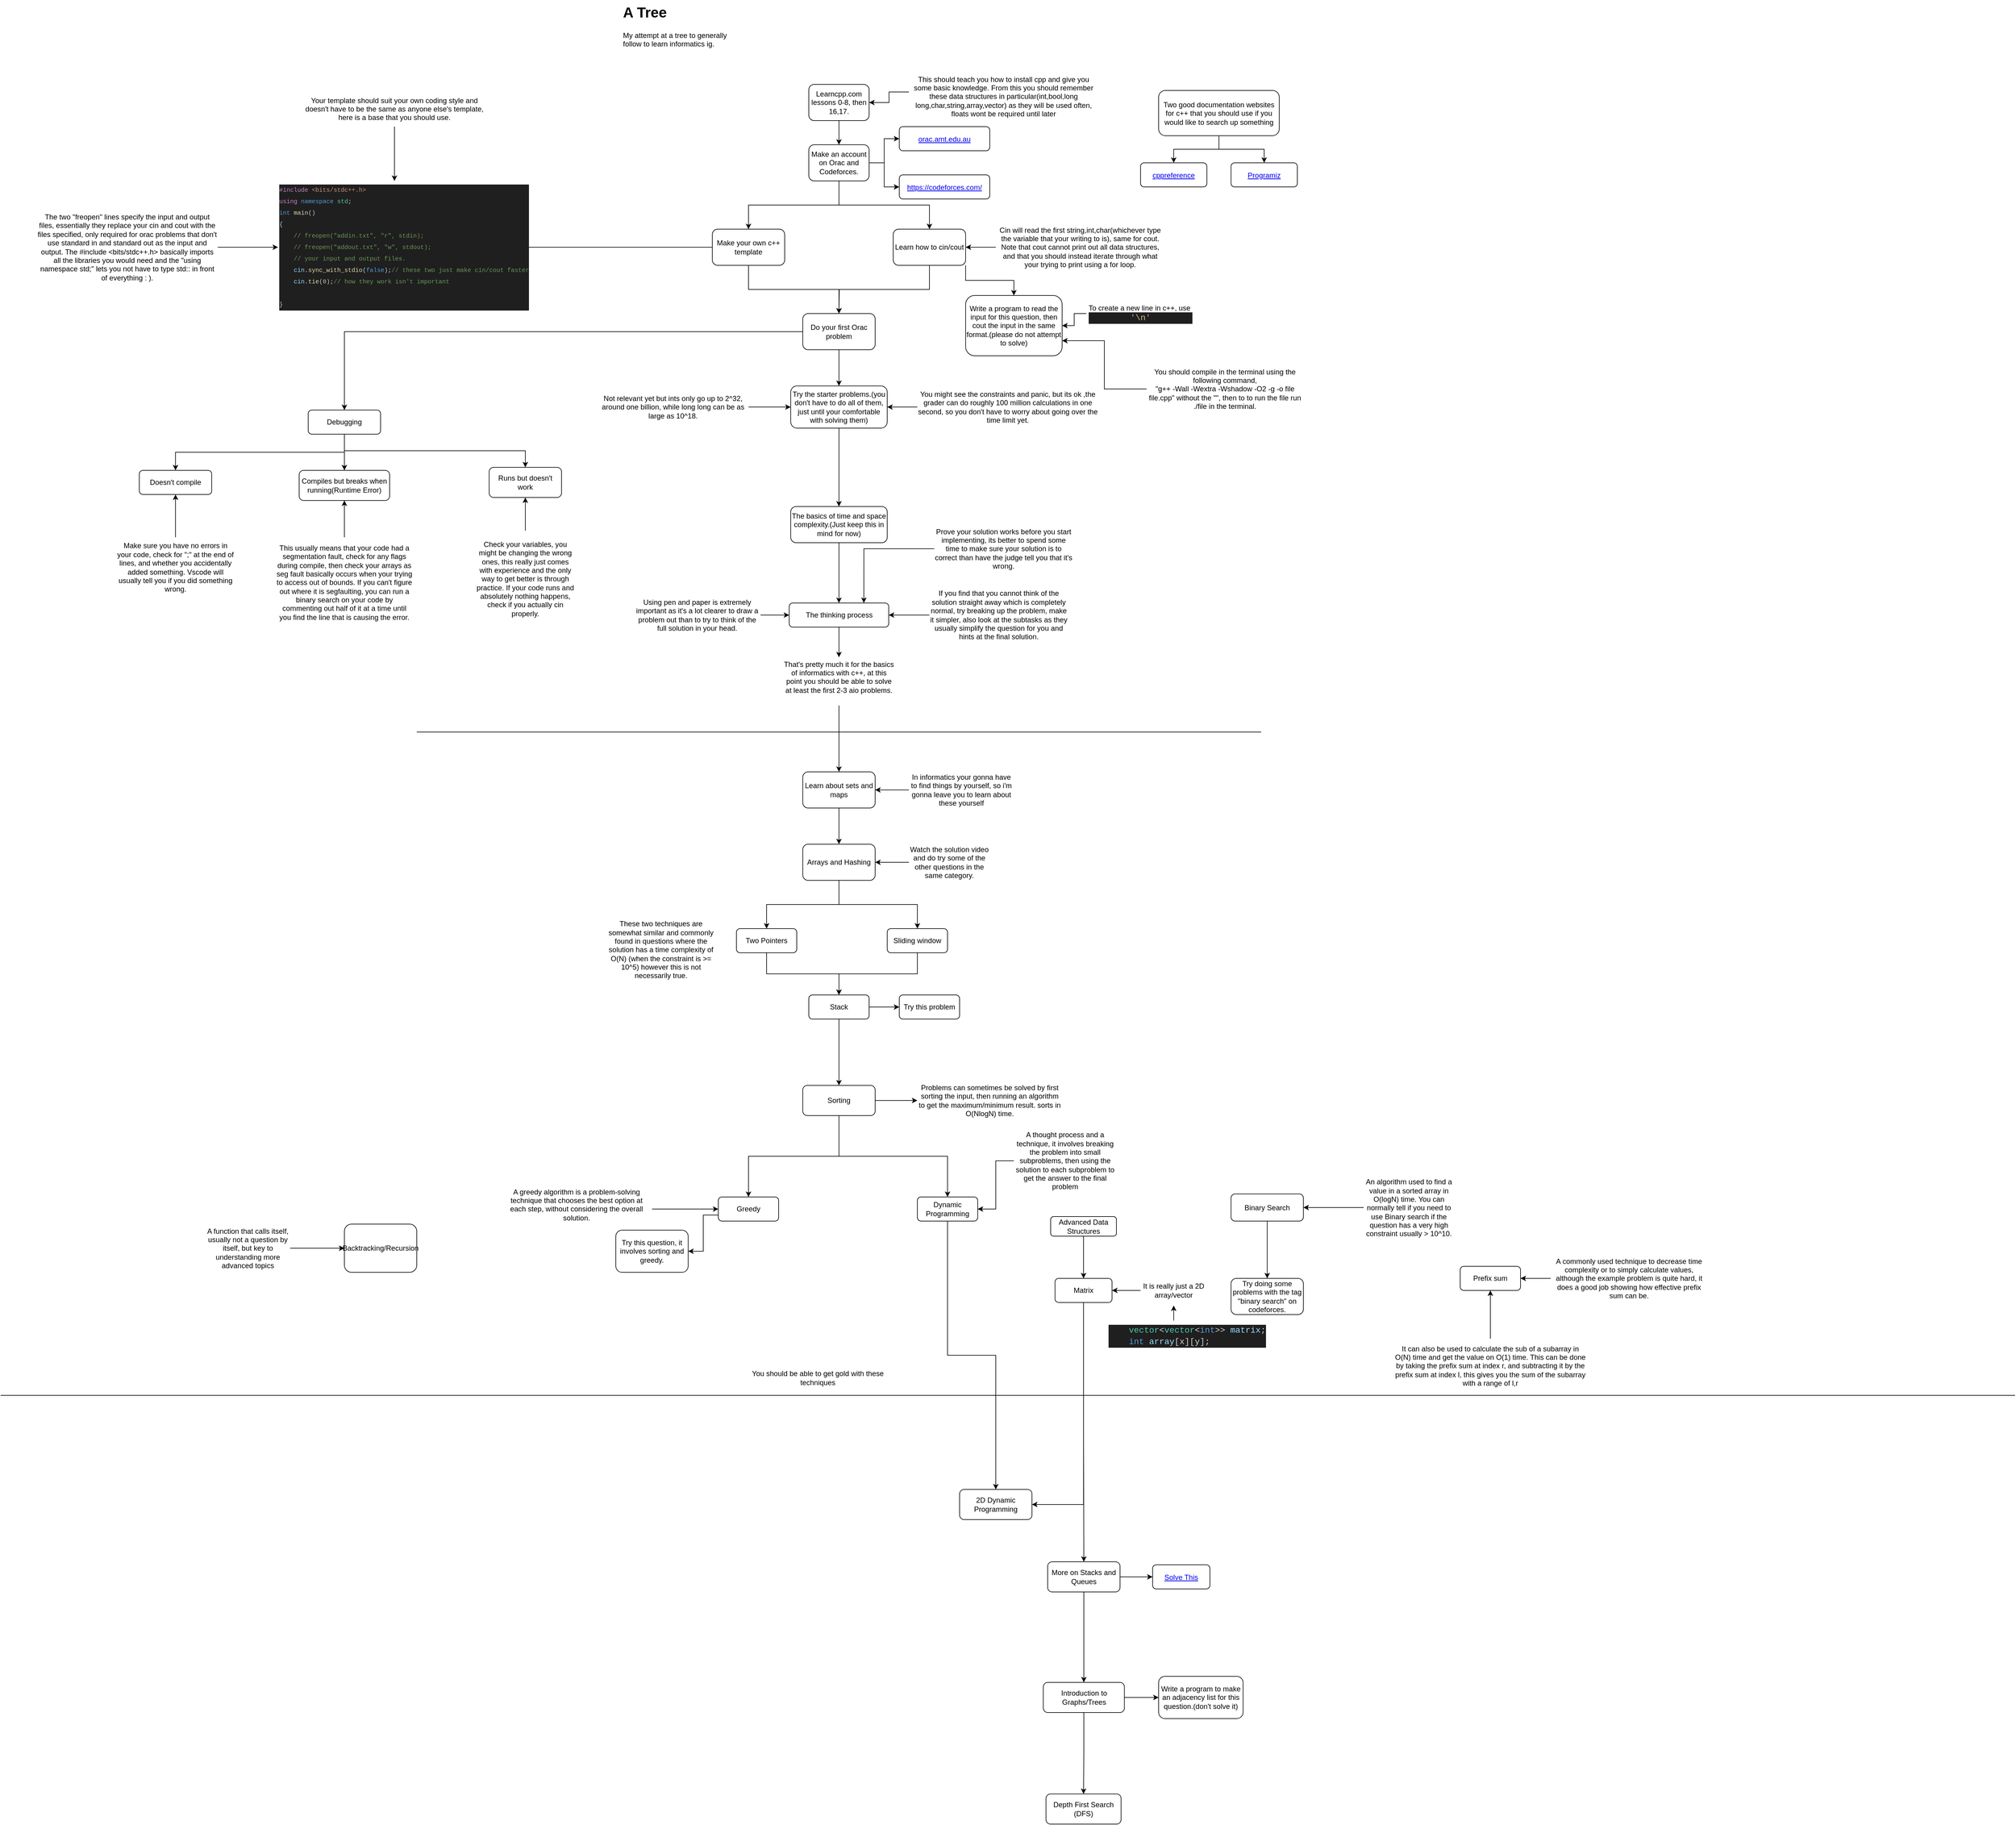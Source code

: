 <mxfile version="26.0.4">
  <diagram name="Page-1" id="RUc84Z8RD8a8QJgSkqrk">
    <mxGraphModel dx="2635" dy="331" grid="1" gridSize="10" guides="1" tooltips="1" connect="1" arrows="1" fold="1" page="1" pageScale="1" pageWidth="2000" pageHeight="2000" math="0" shadow="0">
      <root>
        <mxCell id="0" />
        <mxCell id="1" parent="0" />
        <mxCell id="pqviuhFqOC5agZO4Umv--1" value="&lt;h1 style=&quot;margin-top: 0px;&quot;&gt;A Tree&lt;br&gt;&lt;/h1&gt;&lt;p&gt;My attempt at a tree to generally follow to learn informatics ig.&lt;br&gt;&lt;/p&gt;" style="text;html=1;whiteSpace=wrap;overflow=hidden;rounded=0;" parent="1" vertex="1">
          <mxGeometry x="620" width="180" height="140" as="geometry" />
        </mxCell>
        <mxCell id="pqviuhFqOC5agZO4Umv--27" style="edgeStyle=orthogonalEdgeStyle;rounded=0;orthogonalLoop=1;jettySize=auto;html=1;exitX=0.5;exitY=1;exitDx=0;exitDy=0;" parent="1" source="pqviuhFqOC5agZO4Umv--3" target="pqviuhFqOC5agZO4Umv--13" edge="1">
          <mxGeometry relative="1" as="geometry" />
        </mxCell>
        <UserObject label="Learncpp.com lessons 0-8, then 16,17." link="https://www.learncpp.com/" id="pqviuhFqOC5agZO4Umv--3">
          <mxCell style="rounded=1;whiteSpace=wrap;html=1;" parent="1" vertex="1">
            <mxGeometry x="930" y="140" width="100" height="60" as="geometry" />
          </mxCell>
        </UserObject>
        <mxCell id="pqviuhFqOC5agZO4Umv--10" style="edgeStyle=orthogonalEdgeStyle;rounded=0;orthogonalLoop=1;jettySize=auto;html=1;exitX=0;exitY=0.25;exitDx=0;exitDy=0;" parent="1" source="pqviuhFqOC5agZO4Umv--8" target="pqviuhFqOC5agZO4Umv--3" edge="1">
          <mxGeometry relative="1" as="geometry" />
        </mxCell>
        <mxCell id="pqviuhFqOC5agZO4Umv--8" value="This should teach you how to install cpp and give you some basic knowledge. From this you should remember these data structures in particular(int,bool,long long,char,string,array,vector) as they will be used often, floats wont be required until later" style="text;html=1;align=center;verticalAlign=middle;whiteSpace=wrap;rounded=0;" parent="1" vertex="1">
          <mxGeometry x="1096" y="145" width="314" height="30" as="geometry" />
        </mxCell>
        <mxCell id="pqviuhFqOC5agZO4Umv--25" style="edgeStyle=orthogonalEdgeStyle;rounded=0;orthogonalLoop=1;jettySize=auto;html=1;exitX=1;exitY=0.5;exitDx=0;exitDy=0;entryX=0;entryY=0.5;entryDx=0;entryDy=0;" parent="1" source="pqviuhFqOC5agZO4Umv--13" target="pqviuhFqOC5agZO4Umv--16" edge="1">
          <mxGeometry relative="1" as="geometry" />
        </mxCell>
        <mxCell id="pqviuhFqOC5agZO4Umv--26" style="edgeStyle=orthogonalEdgeStyle;rounded=0;orthogonalLoop=1;jettySize=auto;html=1;exitX=1;exitY=0.5;exitDx=0;exitDy=0;entryX=0;entryY=0.5;entryDx=0;entryDy=0;" parent="1" source="pqviuhFqOC5agZO4Umv--13" target="pqviuhFqOC5agZO4Umv--15" edge="1">
          <mxGeometry relative="1" as="geometry" />
        </mxCell>
        <mxCell id="pqviuhFqOC5agZO4Umv--33" style="edgeStyle=orthogonalEdgeStyle;rounded=0;orthogonalLoop=1;jettySize=auto;html=1;exitX=0.5;exitY=1;exitDx=0;exitDy=0;entryX=0.5;entryY=0;entryDx=0;entryDy=0;" parent="1" source="pqviuhFqOC5agZO4Umv--13" target="pqviuhFqOC5agZO4Umv--28" edge="1">
          <mxGeometry relative="1" as="geometry" />
        </mxCell>
        <mxCell id="pqviuhFqOC5agZO4Umv--39" style="edgeStyle=orthogonalEdgeStyle;rounded=0;orthogonalLoop=1;jettySize=auto;html=1;exitX=0.5;exitY=1;exitDx=0;exitDy=0;" parent="1" source="pqviuhFqOC5agZO4Umv--13" target="pqviuhFqOC5agZO4Umv--38" edge="1">
          <mxGeometry relative="1" as="geometry" />
        </mxCell>
        <UserObject label="Make an account on Orac and Codeforces." id="pqviuhFqOC5agZO4Umv--13">
          <mxCell style="rounded=1;whiteSpace=wrap;html=1;" parent="1" vertex="1">
            <mxGeometry x="930" y="240" width="100" height="60" as="geometry" />
          </mxCell>
        </UserObject>
        <UserObject label="orac.amt.edu.au" link="https://orac.amt.edu.au" id="pqviuhFqOC5agZO4Umv--15">
          <mxCell style="fontColor=#0000EE;fontStyle=4;rounded=1;overflow=hidden;spacing=10;" parent="1" vertex="1">
            <mxGeometry x="1080" y="210" width="150" height="40" as="geometry" />
          </mxCell>
        </UserObject>
        <UserObject label="https://codeforces.com/" link="https://codeforces.com/" id="pqviuhFqOC5agZO4Umv--16">
          <mxCell style="fontColor=#0000EE;fontStyle=4;rounded=1;overflow=hidden;spacing=10;" parent="1" vertex="1">
            <mxGeometry x="1080" y="290" width="150" height="40" as="geometry" />
          </mxCell>
        </UserObject>
        <mxCell id="pqviuhFqOC5agZO4Umv--34" style="edgeStyle=orthogonalEdgeStyle;rounded=0;orthogonalLoop=1;jettySize=auto;html=1;exitX=0;exitY=0.5;exitDx=0;exitDy=0;entryX=1;entryY=0.5;entryDx=0;entryDy=0;" parent="1" source="pqviuhFqOC5agZO4Umv--28" target="pqviuhFqOC5agZO4Umv--31" edge="1">
          <mxGeometry relative="1" as="geometry" />
        </mxCell>
        <mxCell id="pqviuhFqOC5agZO4Umv--44" style="edgeStyle=orthogonalEdgeStyle;rounded=0;orthogonalLoop=1;jettySize=auto;html=1;exitX=0.5;exitY=1;exitDx=0;exitDy=0;" parent="1" source="pqviuhFqOC5agZO4Umv--28" edge="1">
          <mxGeometry relative="1" as="geometry">
            <mxPoint x="980" y="520" as="targetPoint" />
          </mxGeometry>
        </mxCell>
        <UserObject label="Make your own c++ template" id="pqviuhFqOC5agZO4Umv--28">
          <mxCell style="rounded=1;whiteSpace=wrap;html=1;" parent="1" vertex="1">
            <mxGeometry x="770" y="380" width="120" height="60" as="geometry" />
          </mxCell>
        </UserObject>
        <mxCell id="pqviuhFqOC5agZO4Umv--35" style="edgeStyle=orthogonalEdgeStyle;rounded=0;orthogonalLoop=1;jettySize=auto;html=1;exitX=0.5;exitY=1;exitDx=0;exitDy=0;entryX=0.5;entryY=0;entryDx=0;entryDy=0;" parent="1" source="pqviuhFqOC5agZO4Umv--29" target="pqviuhFqOC5agZO4Umv--31" edge="1">
          <mxGeometry relative="1" as="geometry" />
        </mxCell>
        <mxCell id="pqviuhFqOC5agZO4Umv--29" value="Your template should suit your own coding style and doesn&#39;t have to be the same as anyone else&#39;s template, here is a base that you should use.&lt;br&gt;&lt;br&gt;&lt;div&gt;&lt;br/&gt;&lt;/div&gt;" style="text;html=1;align=center;verticalAlign=middle;whiteSpace=wrap;rounded=0;" parent="1" vertex="1">
          <mxGeometry x="86" y="180" width="314" height="30" as="geometry" />
        </mxCell>
        <mxCell id="pqviuhFqOC5agZO4Umv--31" value="&lt;div style=&quot;color: rgb(204, 204, 204); background-color: rgb(31, 31, 31); font-family: Consolas, &amp;quot;Courier New&amp;quot;, monospace; font-weight: normal; line-height: 19px; white-space: pre;&quot;&gt;&lt;div&gt;&lt;span style=&quot;color: #c586c0;&quot;&gt;#include&lt;/span&gt;&lt;span style=&quot;color: #569cd6;&quot;&gt; &lt;/span&gt;&lt;span style=&quot;color: #ce9178;&quot;&gt;&amp;lt;bits/stdc++.h&amp;gt;&lt;/span&gt;&lt;/div&gt;&lt;div&gt;&lt;span style=&quot;color: #c586c0;&quot;&gt;using&lt;/span&gt;&lt;span style=&quot;color: #cccccc;&quot;&gt; &lt;/span&gt;&lt;span style=&quot;color: #569cd6;&quot;&gt;namespace&lt;/span&gt;&lt;span style=&quot;color: #cccccc;&quot;&gt; &lt;/span&gt;&lt;span style=&quot;color: #4ec9b0;&quot;&gt;std&lt;/span&gt;&lt;span style=&quot;color: #cccccc;&quot;&gt;;&lt;/span&gt;&lt;/div&gt;&lt;div&gt;&lt;span style=&quot;color: #569cd6;&quot;&gt;int&lt;/span&gt;&lt;span style=&quot;color: #cccccc;&quot;&gt; &lt;/span&gt;&lt;span style=&quot;color: #dcdcaa;&quot;&gt;main&lt;/span&gt;&lt;span style=&quot;color: #cccccc;&quot;&gt;()&lt;/span&gt;&lt;/div&gt;&lt;div&gt;&lt;span style=&quot;color: #cccccc;&quot;&gt;{&lt;/span&gt;&lt;/div&gt;&lt;div&gt;&lt;span style=&quot;color: #6a9955;&quot;&gt;&amp;nbsp; &amp;nbsp; // freopen(&quot;addin.txt&quot;, &quot;r&quot;, stdin);&lt;/span&gt;&lt;/div&gt;&lt;div&gt;&lt;span style=&quot;color: #6a9955;&quot;&gt;&amp;nbsp; &amp;nbsp; // freopen(&quot;addout.txt&quot;, &quot;w&quot;, stdout); &amp;nbsp;&lt;/span&gt;&lt;/div&gt;&lt;div&gt;&lt;span style=&quot;color: #6a9955;&quot;&gt;&amp;nbsp; &amp;nbsp; // your input and output files.&lt;/span&gt;&lt;/div&gt;&lt;div&gt;&lt;span style=&quot;color: #cccccc;&quot;&gt;&amp;nbsp; &amp;nbsp; &lt;/span&gt;&lt;span style=&quot;color: #9cdcfe;&quot;&gt;cin&lt;/span&gt;&lt;span style=&quot;color: #cccccc;&quot;&gt;.&lt;/span&gt;&lt;span style=&quot;color: #dcdcaa;&quot;&gt;sync_with_stdio&lt;/span&gt;&lt;span style=&quot;color: #cccccc;&quot;&gt;(&lt;/span&gt;&lt;span style=&quot;color: #569cd6;&quot;&gt;false&lt;/span&gt;&lt;span style=&quot;color: #cccccc;&quot;&gt;);&lt;/span&gt;&lt;span style=&quot;color: #6a9955;&quot;&gt;// these two just make cin/cout faster&lt;/span&gt;&lt;/div&gt;&lt;div&gt;&lt;span style=&quot;color: #cccccc;&quot;&gt;&amp;nbsp; &amp;nbsp; &lt;/span&gt;&lt;span style=&quot;color: #9cdcfe;&quot;&gt;cin&lt;/span&gt;&lt;span style=&quot;color: #cccccc;&quot;&gt;.&lt;/span&gt;&lt;span style=&quot;color: #dcdcaa;&quot;&gt;tie&lt;/span&gt;&lt;span style=&quot;color: #cccccc;&quot;&gt;(&lt;/span&gt;&lt;span style=&quot;color: #b5cea8;&quot;&gt;0&lt;/span&gt;&lt;span style=&quot;color: #cccccc;&quot;&gt;);&lt;/span&gt;&lt;span style=&quot;color: #6a9955;&quot;&gt;// how they work isn&#39;t important&lt;/span&gt;&lt;/div&gt;&lt;br&gt;&lt;div&gt;&lt;span style=&quot;color: #cccccc;&quot;&gt;}&lt;/span&gt;&lt;/div&gt;&lt;/div&gt;" style="text;html=1;align=left;verticalAlign=middle;whiteSpace=wrap;rounded=0;glass=0;fontSize=10;" parent="1" vertex="1">
          <mxGeometry x="50" y="300" width="386" height="220" as="geometry" />
        </mxCell>
        <mxCell id="pqviuhFqOC5agZO4Umv--37" style="edgeStyle=orthogonalEdgeStyle;rounded=0;orthogonalLoop=1;jettySize=auto;html=1;exitX=1;exitY=0.5;exitDx=0;exitDy=0;entryX=0;entryY=0.5;entryDx=0;entryDy=0;" parent="1" source="pqviuhFqOC5agZO4Umv--32" target="pqviuhFqOC5agZO4Umv--31" edge="1">
          <mxGeometry relative="1" as="geometry" />
        </mxCell>
        <mxCell id="pqviuhFqOC5agZO4Umv--32" value="The two &quot;freopen&quot; lines specify the input and output files, essentially they replace your cin and cout with the files specified, only required for orac problems that don&#39;t use standard in and standard out as the input and output. The #include &amp;lt;bits/stdc++.h&amp;gt; basically imports all the libraries you would need and the &quot;using namespace std;&quot; lets you not have to type std:: in front of everything : )." style="text;html=1;align=center;verticalAlign=middle;whiteSpace=wrap;rounded=0;" parent="1" vertex="1">
          <mxGeometry x="-350" y="350" width="300" height="120" as="geometry" />
        </mxCell>
        <mxCell id="pqviuhFqOC5agZO4Umv--43" style="edgeStyle=orthogonalEdgeStyle;rounded=0;orthogonalLoop=1;jettySize=auto;html=1;exitX=0.5;exitY=1;exitDx=0;exitDy=0;entryX=0.5;entryY=0;entryDx=0;entryDy=0;" parent="1" source="pqviuhFqOC5agZO4Umv--38" target="pqviuhFqOC5agZO4Umv--42" edge="1">
          <mxGeometry relative="1" as="geometry" />
        </mxCell>
        <mxCell id="pqviuhFqOC5agZO4Umv--47" style="edgeStyle=orthogonalEdgeStyle;rounded=0;orthogonalLoop=1;jettySize=auto;html=1;exitX=1;exitY=1;exitDx=0;exitDy=0;entryX=0.5;entryY=0;entryDx=0;entryDy=0;" parent="1" source="pqviuhFqOC5agZO4Umv--38" target="pqviuhFqOC5agZO4Umv--46" edge="1">
          <mxGeometry relative="1" as="geometry" />
        </mxCell>
        <UserObject label="Learn how to cin/cout" id="pqviuhFqOC5agZO4Umv--38">
          <mxCell style="rounded=1;whiteSpace=wrap;html=1;" parent="1" vertex="1">
            <mxGeometry x="1070" y="380" width="120" height="60" as="geometry" />
          </mxCell>
        </UserObject>
        <mxCell id="pqviuhFqOC5agZO4Umv--41" style="edgeStyle=orthogonalEdgeStyle;rounded=0;orthogonalLoop=1;jettySize=auto;html=1;exitX=0;exitY=0.5;exitDx=0;exitDy=0;entryX=1;entryY=0.5;entryDx=0;entryDy=0;" parent="1" source="pqviuhFqOC5agZO4Umv--40" target="pqviuhFqOC5agZO4Umv--38" edge="1">
          <mxGeometry relative="1" as="geometry" />
        </mxCell>
        <mxCell id="pqviuhFqOC5agZO4Umv--40" value="Cin will read the first string,int,char(whichever type the variable that your writing to is), same for cout. Note that cout cannot print out all data structures, and that you should instead iterate through what your trying to print using a for loop." style="text;html=1;align=center;verticalAlign=middle;whiteSpace=wrap;rounded=0;" parent="1" vertex="1">
          <mxGeometry x="1240" y="377.5" width="280" height="65" as="geometry" />
        </mxCell>
        <mxCell id="pqviuhFqOC5agZO4Umv--52" style="edgeStyle=orthogonalEdgeStyle;rounded=0;orthogonalLoop=1;jettySize=auto;html=1;exitX=0.5;exitY=1;exitDx=0;exitDy=0;entryX=0.5;entryY=0;entryDx=0;entryDy=0;" parent="1" source="pqviuhFqOC5agZO4Umv--42" target="pqviuhFqOC5agZO4Umv--51" edge="1">
          <mxGeometry relative="1" as="geometry" />
        </mxCell>
        <mxCell id="kBhUcV-QLuzDnmDBkeBW-6" style="edgeStyle=orthogonalEdgeStyle;rounded=0;orthogonalLoop=1;jettySize=auto;html=1;exitX=0;exitY=0.5;exitDx=0;exitDy=0;entryX=0.5;entryY=0;entryDx=0;entryDy=0;" edge="1" parent="1" source="pqviuhFqOC5agZO4Umv--42" target="kBhUcV-QLuzDnmDBkeBW-5">
          <mxGeometry relative="1" as="geometry" />
        </mxCell>
        <UserObject label="Do your first Orac problem" link="https://orac.amt.edu.au/problem/332/" id="pqviuhFqOC5agZO4Umv--42">
          <mxCell style="rounded=1;whiteSpace=wrap;html=1;" parent="1" vertex="1">
            <mxGeometry x="920" y="520" width="120" height="60" as="geometry" />
          </mxCell>
        </UserObject>
        <UserObject label="&lt;div&gt;Write a program to read the input for this question, then cout the input in the same format.(please do not attempt to solve)&lt;/div&gt;" link="https://orac.amt.edu.au/problem/1101/" id="pqviuhFqOC5agZO4Umv--46">
          <mxCell style="rounded=1;whiteSpace=wrap;html=1;" parent="1" vertex="1">
            <mxGeometry x="1190" y="490" width="160" height="100" as="geometry" />
          </mxCell>
        </UserObject>
        <mxCell id="pqviuhFqOC5agZO4Umv--50" style="edgeStyle=orthogonalEdgeStyle;rounded=0;orthogonalLoop=1;jettySize=auto;html=1;exitX=0;exitY=0.5;exitDx=0;exitDy=0;entryX=1;entryY=0.5;entryDx=0;entryDy=0;" parent="1" source="pqviuhFqOC5agZO4Umv--48" target="pqviuhFqOC5agZO4Umv--46" edge="1">
          <mxGeometry relative="1" as="geometry" />
        </mxCell>
        <mxCell id="pqviuhFqOC5agZO4Umv--48" value="To create a new line in c++, use&amp;nbsp;&lt;div style=&quot;color: #cccccc;background-color: #1f1f1f;font-family: Consolas, &#39;Courier New&#39;, monospace;font-weight: normal;font-size: 14px;line-height: 19px;white-space: pre;&quot;&gt;&lt;div&gt;&lt;span style=&quot;color: #ce9178;&quot;&gt;&#39;&lt;/span&gt;&lt;span style=&quot;color: #d7ba7d;&quot;&gt;\n&lt;/span&gt;&lt;span style=&quot;color: #ce9178;&quot;&gt;&#39;&lt;/span&gt;&lt;/div&gt;&lt;/div&gt; " style="text;html=1;align=center;verticalAlign=middle;whiteSpace=wrap;rounded=0;" parent="1" vertex="1">
          <mxGeometry x="1390" y="500" width="180" height="40" as="geometry" />
        </mxCell>
        <mxCell id="pqviuhFqOC5agZO4Umv--58" style="edgeStyle=orthogonalEdgeStyle;rounded=0;orthogonalLoop=1;jettySize=auto;html=1;exitX=0.5;exitY=1;exitDx=0;exitDy=0;entryX=0.5;entryY=0;entryDx=0;entryDy=0;" parent="1" source="pqviuhFqOC5agZO4Umv--51" target="pqviuhFqOC5agZO4Umv--55" edge="1">
          <mxGeometry relative="1" as="geometry" />
        </mxCell>
        <UserObject label="Try the starter problems.(you don&#39;t have to do all of them, just until your comfortable with solving them)" link="https://orac.amt.edu.au/hub/personal/" id="pqviuhFqOC5agZO4Umv--51">
          <mxCell style="rounded=1;whiteSpace=wrap;html=1;" parent="1" vertex="1">
            <mxGeometry x="900" y="640" width="160" height="70" as="geometry" />
          </mxCell>
        </UserObject>
        <mxCell id="pqviuhFqOC5agZO4Umv--54" style="edgeStyle=orthogonalEdgeStyle;rounded=0;orthogonalLoop=1;jettySize=auto;html=1;exitX=0;exitY=0.5;exitDx=0;exitDy=0;entryX=1;entryY=0.5;entryDx=0;entryDy=0;" parent="1" source="pqviuhFqOC5agZO4Umv--53" target="pqviuhFqOC5agZO4Umv--51" edge="1">
          <mxGeometry relative="1" as="geometry" />
        </mxCell>
        <mxCell id="pqviuhFqOC5agZO4Umv--53" value="You might see the constraints and panic, but its ok ,the grader can do roughly 100 million calculations in one second, so you don&#39;t have to worry about going over the time limit yet." style="text;html=1;align=center;verticalAlign=middle;whiteSpace=wrap;rounded=0;" parent="1" vertex="1">
          <mxGeometry x="1110" y="630" width="300" height="90" as="geometry" />
        </mxCell>
        <mxCell id="pqviuhFqOC5agZO4Umv--66" style="edgeStyle=orthogonalEdgeStyle;rounded=0;orthogonalLoop=1;jettySize=auto;html=1;exitX=0.5;exitY=1;exitDx=0;exitDy=0;entryX=0.5;entryY=0;entryDx=0;entryDy=0;" parent="1" source="pqviuhFqOC5agZO4Umv--55" target="pqviuhFqOC5agZO4Umv--59" edge="1">
          <mxGeometry relative="1" as="geometry" />
        </mxCell>
        <UserObject label="The basics of time and space complexity.(Just keep this in mind for now)" link="https://en.wikipedia.org/wiki/Time_complexity" id="pqviuhFqOC5agZO4Umv--55">
          <mxCell style="rounded=1;whiteSpace=wrap;html=1;" parent="1" vertex="1">
            <mxGeometry x="900" y="840" width="160" height="60" as="geometry" />
          </mxCell>
        </UserObject>
        <mxCell id="pqviuhFqOC5agZO4Umv--57" style="edgeStyle=orthogonalEdgeStyle;rounded=0;orthogonalLoop=1;jettySize=auto;html=1;exitX=1;exitY=0.5;exitDx=0;exitDy=0;entryX=0;entryY=0.5;entryDx=0;entryDy=0;" parent="1" source="pqviuhFqOC5agZO4Umv--56" target="pqviuhFqOC5agZO4Umv--51" edge="1">
          <mxGeometry relative="1" as="geometry" />
        </mxCell>
        <mxCell id="pqviuhFqOC5agZO4Umv--56" value="Not relevant yet but ints only go up to 2^32, around one billion, while long long can be as large as 10^18." style="text;html=1;align=center;verticalAlign=middle;whiteSpace=wrap;rounded=0;" parent="1" vertex="1">
          <mxGeometry x="580" y="645" width="250" height="60" as="geometry" />
        </mxCell>
        <mxCell id="pqviuhFqOC5agZO4Umv--79" style="edgeStyle=orthogonalEdgeStyle;rounded=0;orthogonalLoop=1;jettySize=auto;html=1;exitX=0.5;exitY=1;exitDx=0;exitDy=0;" parent="1" source="pqviuhFqOC5agZO4Umv--59" target="pqviuhFqOC5agZO4Umv--78" edge="1">
          <mxGeometry relative="1" as="geometry" />
        </mxCell>
        <mxCell id="pqviuhFqOC5agZO4Umv--59" value="The thinking process" style="rounded=1;whiteSpace=wrap;html=1;" parent="1" vertex="1">
          <mxGeometry x="897.5" y="1000" width="165" height="40" as="geometry" />
        </mxCell>
        <mxCell id="pqviuhFqOC5agZO4Umv--64" style="edgeStyle=orthogonalEdgeStyle;rounded=0;orthogonalLoop=1;jettySize=auto;html=1;exitX=0.5;exitY=1;exitDx=0;exitDy=0;entryX=0.5;entryY=0;entryDx=0;entryDy=0;" parent="1" source="pqviuhFqOC5agZO4Umv--60" target="pqviuhFqOC5agZO4Umv--62" edge="1">
          <mxGeometry relative="1" as="geometry" />
        </mxCell>
        <mxCell id="pqviuhFqOC5agZO4Umv--65" style="edgeStyle=orthogonalEdgeStyle;rounded=0;orthogonalLoop=1;jettySize=auto;html=1;exitX=0.5;exitY=1;exitDx=0;exitDy=0;entryX=0.5;entryY=0;entryDx=0;entryDy=0;" parent="1" source="pqviuhFqOC5agZO4Umv--60" target="pqviuhFqOC5agZO4Umv--63" edge="1">
          <mxGeometry relative="1" as="geometry" />
        </mxCell>
        <mxCell id="pqviuhFqOC5agZO4Umv--60" value="Two good documentation websites for c++ that you should use if you would like to search up something" style="rounded=1;whiteSpace=wrap;html=1;" parent="1" vertex="1">
          <mxGeometry x="1510" y="150" width="200" height="75" as="geometry" />
        </mxCell>
        <UserObject label="cppreference" link="https://en.cppreference.com/w/" id="pqviuhFqOC5agZO4Umv--62">
          <mxCell style="fontColor=#0000EE;fontStyle=4;rounded=1;overflow=hidden;spacing=10;" parent="1" vertex="1">
            <mxGeometry x="1480" y="270" width="110" height="40" as="geometry" />
          </mxCell>
        </UserObject>
        <UserObject label="Programiz" link="https://www.programiz.com/" id="pqviuhFqOC5agZO4Umv--63">
          <mxCell style="fontColor=#0000EE;fontStyle=4;rounded=1;overflow=hidden;spacing=10;" parent="1" vertex="1">
            <mxGeometry x="1630" y="270" width="110" height="40" as="geometry" />
          </mxCell>
        </UserObject>
        <mxCell id="pqviuhFqOC5agZO4Umv--70" style="edgeStyle=orthogonalEdgeStyle;rounded=0;orthogonalLoop=1;jettySize=auto;html=1;exitX=0;exitY=0.5;exitDx=0;exitDy=0;entryX=1;entryY=0.5;entryDx=0;entryDy=0;" parent="1" source="pqviuhFqOC5agZO4Umv--67" target="pqviuhFqOC5agZO4Umv--59" edge="1">
          <mxGeometry relative="1" as="geometry" />
        </mxCell>
        <mxCell id="pqviuhFqOC5agZO4Umv--67" value="If you find that you cannot think of the solution straight away which is completely normal, try breaking up the problem, make it simpler, also look at the subtasks as they usually simplify the question for you and hints at the final solution. " style="text;html=1;align=center;verticalAlign=middle;whiteSpace=wrap;rounded=0;" parent="1" vertex="1">
          <mxGeometry x="1130" y="975" width="230" height="90" as="geometry" />
        </mxCell>
        <mxCell id="pqviuhFqOC5agZO4Umv--71" style="edgeStyle=orthogonalEdgeStyle;rounded=0;orthogonalLoop=1;jettySize=auto;html=1;exitX=1;exitY=0.5;exitDx=0;exitDy=0;entryX=0;entryY=0.5;entryDx=0;entryDy=0;" parent="1" source="pqviuhFqOC5agZO4Umv--69" target="pqviuhFqOC5agZO4Umv--59" edge="1">
          <mxGeometry relative="1" as="geometry" />
        </mxCell>
        <mxCell id="pqviuhFqOC5agZO4Umv--69" value="Using pen and paper is extremely important as it&#39;s a lot clearer to draw a &lt;br&gt;problem out than to try to think of the full solution in your head. " style="text;html=1;align=center;verticalAlign=middle;whiteSpace=wrap;rounded=0;" parent="1" vertex="1">
          <mxGeometry x="640" y="980" width="210" height="80" as="geometry" />
        </mxCell>
        <mxCell id="pqviuhFqOC5agZO4Umv--74" style="edgeStyle=orthogonalEdgeStyle;rounded=0;orthogonalLoop=1;jettySize=auto;html=1;exitX=0;exitY=0.5;exitDx=0;exitDy=0;entryX=0.75;entryY=0;entryDx=0;entryDy=0;" parent="1" source="pqviuhFqOC5agZO4Umv--72" target="pqviuhFqOC5agZO4Umv--59" edge="1">
          <mxGeometry relative="1" as="geometry" />
        </mxCell>
        <mxCell id="pqviuhFqOC5agZO4Umv--72" value="Prove your solution works before you start implementing, its better to spend some time to make sure your solution is to correct than have the judge tell you that it&#39;s wrong. " style="text;html=1;align=center;verticalAlign=middle;whiteSpace=wrap;rounded=0;" parent="1" vertex="1">
          <mxGeometry x="1138" y="870" width="230" height="80" as="geometry" />
        </mxCell>
        <mxCell id="pqviuhFqOC5agZO4Umv--75" value="" style="line;strokeWidth=1;fillColor=none;align=left;verticalAlign=middle;spacingTop=-1;spacingLeft=3;spacingRight=3;rotatable=0;labelPosition=right;points=[];portConstraint=eastwest;strokeColor=inherit;" parent="1" vertex="1">
          <mxGeometry x="280" y="1210" width="1400" height="8" as="geometry" />
        </mxCell>
        <mxCell id="pqviuhFqOC5agZO4Umv--82" style="edgeStyle=orthogonalEdgeStyle;rounded=0;orthogonalLoop=1;jettySize=auto;html=1;exitX=0.5;exitY=1;exitDx=0;exitDy=0;entryX=0.5;entryY=0;entryDx=0;entryDy=0;" parent="1" source="pqviuhFqOC5agZO4Umv--78" target="pqviuhFqOC5agZO4Umv--81" edge="1">
          <mxGeometry relative="1" as="geometry" />
        </mxCell>
        <mxCell id="pqviuhFqOC5agZO4Umv--78" value="&#xa;That&#39;s pretty much it for the basics of informatics with c++, at this &#xa;point you should be able to solve at least the first 2-3 aio problems. &#xa;&#xa;" style="text;html=1;align=center;verticalAlign=middle;whiteSpace=wrap;rounded=0;" parent="1" vertex="1">
          <mxGeometry x="885" y="1090" width="190" height="80" as="geometry" />
        </mxCell>
        <mxCell id="pqviuhFqOC5agZO4Umv--91" style="edgeStyle=orthogonalEdgeStyle;rounded=0;orthogonalLoop=1;jettySize=auto;html=1;exitX=0.5;exitY=1;exitDx=0;exitDy=0;entryX=0.5;entryY=0;entryDx=0;entryDy=0;" parent="1" source="pqviuhFqOC5agZO4Umv--80" target="pqviuhFqOC5agZO4Umv--89" edge="1">
          <mxGeometry relative="1" as="geometry" />
        </mxCell>
        <mxCell id="pqviuhFqOC5agZO4Umv--92" style="edgeStyle=orthogonalEdgeStyle;rounded=0;orthogonalLoop=1;jettySize=auto;html=1;exitX=0.5;exitY=1;exitDx=0;exitDy=0;entryX=0.5;entryY=0;entryDx=0;entryDy=0;" parent="1" source="pqviuhFqOC5agZO4Umv--80" target="pqviuhFqOC5agZO4Umv--88" edge="1">
          <mxGeometry relative="1" as="geometry" />
        </mxCell>
        <UserObject label="Arrays and Hashing" link="https://neetcode.io/problems/duplicate-integer" id="pqviuhFqOC5agZO4Umv--80">
          <mxCell style="rounded=1;whiteSpace=wrap;html=1;" parent="1" vertex="1">
            <mxGeometry x="920" y="1400" width="120" height="60" as="geometry" />
          </mxCell>
        </UserObject>
        <mxCell id="pqviuhFqOC5agZO4Umv--85" style="edgeStyle=orthogonalEdgeStyle;rounded=0;orthogonalLoop=1;jettySize=auto;html=1;exitX=0.5;exitY=1;exitDx=0;exitDy=0;entryX=0.5;entryY=0;entryDx=0;entryDy=0;" parent="1" source="pqviuhFqOC5agZO4Umv--81" target="pqviuhFqOC5agZO4Umv--80" edge="1">
          <mxGeometry relative="1" as="geometry" />
        </mxCell>
        <mxCell id="pqviuhFqOC5agZO4Umv--81" value="Learn about sets and maps" style="rounded=1;whiteSpace=wrap;html=1;" parent="1" vertex="1">
          <mxGeometry x="920" y="1280" width="120" height="60" as="geometry" />
        </mxCell>
        <mxCell id="pqviuhFqOC5agZO4Umv--84" style="edgeStyle=orthogonalEdgeStyle;rounded=0;orthogonalLoop=1;jettySize=auto;html=1;exitX=0;exitY=0.5;exitDx=0;exitDy=0;entryX=1;entryY=0.5;entryDx=0;entryDy=0;" parent="1" source="pqviuhFqOC5agZO4Umv--83" target="pqviuhFqOC5agZO4Umv--81" edge="1">
          <mxGeometry relative="1" as="geometry" />
        </mxCell>
        <mxCell id="pqviuhFqOC5agZO4Umv--83" value="In informatics your gonna have to find things by yourself, so i&#39;m gonna leave you to learn about these yourself" style="text;html=1;align=center;verticalAlign=middle;whiteSpace=wrap;rounded=0;" parent="1" vertex="1">
          <mxGeometry x="1096" y="1275" width="174" height="70" as="geometry" />
        </mxCell>
        <mxCell id="pqviuhFqOC5agZO4Umv--87" style="edgeStyle=orthogonalEdgeStyle;rounded=0;orthogonalLoop=1;jettySize=auto;html=1;exitX=0;exitY=0.5;exitDx=0;exitDy=0;entryX=1;entryY=0.5;entryDx=0;entryDy=0;" parent="1" source="pqviuhFqOC5agZO4Umv--86" target="pqviuhFqOC5agZO4Umv--80" edge="1">
          <mxGeometry relative="1" as="geometry" />
        </mxCell>
        <mxCell id="pqviuhFqOC5agZO4Umv--86" value="Watch the solution video and do try some of the other questions in the same category." style="text;html=1;align=center;verticalAlign=middle;whiteSpace=wrap;rounded=0;" parent="1" vertex="1">
          <mxGeometry x="1096" y="1392.5" width="134" height="75" as="geometry" />
        </mxCell>
        <mxCell id="pqviuhFqOC5agZO4Umv--95" style="edgeStyle=orthogonalEdgeStyle;rounded=0;orthogonalLoop=1;jettySize=auto;html=1;exitX=0.5;exitY=1;exitDx=0;exitDy=0;entryX=0.5;entryY=0;entryDx=0;entryDy=0;" parent="1" source="pqviuhFqOC5agZO4Umv--88" target="pqviuhFqOC5agZO4Umv--93" edge="1">
          <mxGeometry relative="1" as="geometry" />
        </mxCell>
        <UserObject label="Sliding window" link="https://neetcode.io/problems/buy-and-sell-crypto" id="pqviuhFqOC5agZO4Umv--88">
          <mxCell style="rounded=1;whiteSpace=wrap;html=1;" parent="1" vertex="1">
            <mxGeometry x="1060" y="1540" width="100" height="40" as="geometry" />
          </mxCell>
        </UserObject>
        <mxCell id="pqviuhFqOC5agZO4Umv--94" style="edgeStyle=orthogonalEdgeStyle;rounded=0;orthogonalLoop=1;jettySize=auto;html=1;exitX=0.5;exitY=1;exitDx=0;exitDy=0;entryX=0.5;entryY=0;entryDx=0;entryDy=0;" parent="1" source="pqviuhFqOC5agZO4Umv--89" target="pqviuhFqOC5agZO4Umv--93" edge="1">
          <mxGeometry relative="1" as="geometry" />
        </mxCell>
        <UserObject label="Two Pointers" link="https://neetcode.io/problems/is-palindrome" id="pqviuhFqOC5agZO4Umv--89">
          <mxCell style="rounded=1;whiteSpace=wrap;html=1;" parent="1" vertex="1">
            <mxGeometry x="810" y="1540" width="100" height="40" as="geometry" />
          </mxCell>
        </UserObject>
        <mxCell id="pqviuhFqOC5agZO4Umv--90" value="These two techniques are somewhat similar and commonly found in questions where the solution has a time complexity of O(N) (when the constraint is &amp;gt;= 10^5) however this is not necessarily true." style="text;html=1;align=center;verticalAlign=middle;whiteSpace=wrap;rounded=0;" parent="1" vertex="1">
          <mxGeometry x="590" y="1520" width="190" height="110" as="geometry" />
        </mxCell>
        <mxCell id="pqviuhFqOC5agZO4Umv--108" style="edgeStyle=orthogonalEdgeStyle;rounded=0;orthogonalLoop=1;jettySize=auto;html=1;exitX=0.5;exitY=1;exitDx=0;exitDy=0;" parent="1" source="pqviuhFqOC5agZO4Umv--93" target="pqviuhFqOC5agZO4Umv--104" edge="1">
          <mxGeometry relative="1" as="geometry" />
        </mxCell>
        <mxCell id="kBhUcV-QLuzDnmDBkeBW-23" style="edgeStyle=orthogonalEdgeStyle;rounded=0;orthogonalLoop=1;jettySize=auto;html=1;exitX=1;exitY=0.5;exitDx=0;exitDy=0;entryX=0;entryY=0.5;entryDx=0;entryDy=0;" edge="1" parent="1" source="pqviuhFqOC5agZO4Umv--93" target="pqviuhFqOC5agZO4Umv--96">
          <mxGeometry relative="1" as="geometry" />
        </mxCell>
        <UserObject label="Stack" link="https://neetcode.io/problems/validate-parentheses" id="pqviuhFqOC5agZO4Umv--93">
          <mxCell style="rounded=1;whiteSpace=wrap;html=1;" parent="1" vertex="1">
            <mxGeometry x="930" y="1650" width="100" height="40" as="geometry" />
          </mxCell>
        </UserObject>
        <UserObject label="Try this problem" link="https://codeforces.com/problemset/problem/756/C" id="pqviuhFqOC5agZO4Umv--96">
          <mxCell style="rounded=1;whiteSpace=wrap;html=1;" parent="1" vertex="1">
            <mxGeometry x="1080" y="1650" width="100" height="40" as="geometry" />
          </mxCell>
        </UserObject>
        <mxCell id="kBhUcV-QLuzDnmDBkeBW-24" style="edgeStyle=orthogonalEdgeStyle;rounded=0;orthogonalLoop=1;jettySize=auto;html=1;exitX=0;exitY=0.75;exitDx=0;exitDy=0;entryX=1;entryY=0.5;entryDx=0;entryDy=0;" edge="1" parent="1" source="pqviuhFqOC5agZO4Umv--98" target="pqviuhFqOC5agZO4Umv--109">
          <mxGeometry relative="1" as="geometry" />
        </mxCell>
        <UserObject label="Greedy" link="https://neetcode.io/problems/hand-of-straights" id="pqviuhFqOC5agZO4Umv--98">
          <mxCell style="rounded=1;whiteSpace=wrap;html=1;" parent="1" vertex="1">
            <mxGeometry x="780" y="1985" width="100" height="40" as="geometry" />
          </mxCell>
        </UserObject>
        <mxCell id="pqviuhFqOC5agZO4Umv--101" style="edgeStyle=orthogonalEdgeStyle;rounded=0;orthogonalLoop=1;jettySize=auto;html=1;exitX=1;exitY=0.5;exitDx=0;exitDy=0;entryX=0;entryY=0.5;entryDx=0;entryDy=0;" parent="1" source="pqviuhFqOC5agZO4Umv--99" target="pqviuhFqOC5agZO4Umv--98" edge="1">
          <mxGeometry relative="1" as="geometry" />
        </mxCell>
        <mxCell id="pqviuhFqOC5agZO4Umv--99" value="&lt;div&gt;A greedy algorithm is a problem-solving technique that chooses the best option at each step, without considering the overall solution. &lt;/div&gt;&lt;div&gt;&lt;br&gt;&lt;/div&gt;" style="text;html=1;align=center;verticalAlign=middle;whiteSpace=wrap;rounded=0;" parent="1" vertex="1">
          <mxGeometry x="420" y="1970" width="250" height="70" as="geometry" />
        </mxCell>
        <mxCell id="pqviuhFqOC5agZO4Umv--106" style="edgeStyle=orthogonalEdgeStyle;rounded=0;orthogonalLoop=1;jettySize=auto;html=1;exitX=1;exitY=0.5;exitDx=0;exitDy=0;entryX=0;entryY=0.5;entryDx=0;entryDy=0;" parent="1" source="pqviuhFqOC5agZO4Umv--104" target="pqviuhFqOC5agZO4Umv--105" edge="1">
          <mxGeometry relative="1" as="geometry" />
        </mxCell>
        <mxCell id="pqviuhFqOC5agZO4Umv--107" style="edgeStyle=orthogonalEdgeStyle;rounded=0;orthogonalLoop=1;jettySize=auto;html=1;exitX=0.5;exitY=1;exitDx=0;exitDy=0;entryX=0.5;entryY=0;entryDx=0;entryDy=0;" parent="1" source="pqviuhFqOC5agZO4Umv--104" target="pqviuhFqOC5agZO4Umv--98" edge="1">
          <mxGeometry relative="1" as="geometry" />
        </mxCell>
        <mxCell id="pqviuhFqOC5agZO4Umv--115" style="edgeStyle=orthogonalEdgeStyle;rounded=0;orthogonalLoop=1;jettySize=auto;html=1;exitX=0.5;exitY=1;exitDx=0;exitDy=0;entryX=0.5;entryY=0;entryDx=0;entryDy=0;" parent="1" source="pqviuhFqOC5agZO4Umv--104" target="pqviuhFqOC5agZO4Umv--111" edge="1">
          <mxGeometry relative="1" as="geometry" />
        </mxCell>
        <mxCell id="pqviuhFqOC5agZO4Umv--104" value="Sorting" style="rounded=1;whiteSpace=wrap;html=1;" parent="1" vertex="1">
          <mxGeometry x="920" y="1800" width="120" height="50" as="geometry" />
        </mxCell>
        <mxCell id="pqviuhFqOC5agZO4Umv--105" value="Problems can sometimes be solved by first sorting the input, then running an algorithm to get the maximum/minimum result. sorts in O(NlogN) time." style="text;html=1;align=center;verticalAlign=middle;whiteSpace=wrap;rounded=0;" parent="1" vertex="1">
          <mxGeometry x="1110" y="1810" width="240" height="30" as="geometry" />
        </mxCell>
        <UserObject label="Try this question, it involves sorting and greedy." link="https://codeforces.com/problemset/problem/337/A" id="pqviuhFqOC5agZO4Umv--109">
          <mxCell style="rounded=1;whiteSpace=wrap;html=1;" parent="1" vertex="1">
            <mxGeometry x="610" y="2040" width="120" height="70" as="geometry" />
          </mxCell>
        </UserObject>
        <mxCell id="pqviuhFqOC5agZO4Umv--143" style="edgeStyle=orthogonalEdgeStyle;rounded=0;orthogonalLoop=1;jettySize=auto;html=1;exitX=0.5;exitY=1;exitDx=0;exitDy=0;entryX=0.5;entryY=0;entryDx=0;entryDy=0;" parent="1" source="pqviuhFqOC5agZO4Umv--111" target="pqviuhFqOC5agZO4Umv--141" edge="1">
          <mxGeometry relative="1" as="geometry" />
        </mxCell>
        <UserObject label="Dynamic Programming" link="https://neetcode.io/problems/house-robber" id="pqviuhFqOC5agZO4Umv--111">
          <mxCell style="rounded=1;whiteSpace=wrap;html=1;" parent="1" vertex="1">
            <mxGeometry x="1110" y="1985" width="100" height="40" as="geometry" />
          </mxCell>
        </UserObject>
        <mxCell id="pqviuhFqOC5agZO4Umv--114" style="edgeStyle=orthogonalEdgeStyle;rounded=0;orthogonalLoop=1;jettySize=auto;html=1;exitX=0;exitY=0.5;exitDx=0;exitDy=0;entryX=1;entryY=0.5;entryDx=0;entryDy=0;" parent="1" source="pqviuhFqOC5agZO4Umv--113" target="pqviuhFqOC5agZO4Umv--111" edge="1">
          <mxGeometry relative="1" as="geometry" />
        </mxCell>
        <mxCell id="pqviuhFqOC5agZO4Umv--113" value="A thought process and a technique, it involves breaking the problem into small subproblems, then using the solution to each subproblem to get the answer to the final problem" style="text;html=1;align=center;verticalAlign=middle;whiteSpace=wrap;rounded=0;" parent="1" vertex="1">
          <mxGeometry x="1270" y="1870" width="170" height="110" as="geometry" />
        </mxCell>
        <mxCell id="pqviuhFqOC5agZO4Umv--120" style="edgeStyle=orthogonalEdgeStyle;rounded=0;orthogonalLoop=1;jettySize=auto;html=1;exitX=0.5;exitY=1;exitDx=0;exitDy=0;entryX=0.5;entryY=0;entryDx=0;entryDy=0;" parent="1" source="pqviuhFqOC5agZO4Umv--116" target="pqviuhFqOC5agZO4Umv--119" edge="1">
          <mxGeometry relative="1" as="geometry" />
        </mxCell>
        <UserObject label="Binary Search" link="https://neetcode.io/problems/binary-search" id="pqviuhFqOC5agZO4Umv--116">
          <mxCell style="rounded=1;whiteSpace=wrap;html=1;" parent="1" vertex="1">
            <mxGeometry x="1630" y="1980" width="120" height="45" as="geometry" />
          </mxCell>
        </UserObject>
        <mxCell id="pqviuhFqOC5agZO4Umv--118" style="edgeStyle=orthogonalEdgeStyle;rounded=0;orthogonalLoop=1;jettySize=auto;html=1;exitX=0;exitY=0.5;exitDx=0;exitDy=0;entryX=1;entryY=0.5;entryDx=0;entryDy=0;" parent="1" source="pqviuhFqOC5agZO4Umv--117" target="pqviuhFqOC5agZO4Umv--116" edge="1">
          <mxGeometry relative="1" as="geometry" />
        </mxCell>
        <mxCell id="pqviuhFqOC5agZO4Umv--117" value="An algorithm used to find a value in a sorted array in O(logN) time. You can normally tell if you need to use Binary search if the question has a very high constraint usually &amp;gt; 10^10." style="text;html=1;align=center;verticalAlign=middle;whiteSpace=wrap;rounded=0;" parent="1" vertex="1">
          <mxGeometry x="1850" y="1927.5" width="150" height="150" as="geometry" />
        </mxCell>
        <mxCell id="pqviuhFqOC5agZO4Umv--119" value="Try doing some problems with the tag &quot;binary search&quot; on codeforces." style="rounded=1;whiteSpace=wrap;html=1;" parent="1" vertex="1">
          <mxGeometry x="1630" y="2120" width="120" height="60" as="geometry" />
        </mxCell>
        <mxCell id="pqviuhFqOC5agZO4Umv--121" value="" style="line;strokeWidth=1;fillColor=none;align=left;verticalAlign=middle;spacingTop=-1;spacingLeft=3;spacingRight=3;rotatable=0;labelPosition=right;points=[];portConstraint=eastwest;strokeColor=inherit;" parent="1" vertex="1">
          <mxGeometry x="-410" y="2310" width="3340" height="8" as="geometry" />
        </mxCell>
        <mxCell id="pqviuhFqOC5agZO4Umv--122" value="You should be able to get gold with these techniques" style="text;html=1;align=center;verticalAlign=middle;whiteSpace=wrap;rounded=0;" parent="1" vertex="1">
          <mxGeometry x="820" y="2240" width="250" height="90" as="geometry" />
        </mxCell>
        <mxCell id="pqviuhFqOC5agZO4Umv--127" style="edgeStyle=orthogonalEdgeStyle;rounded=0;orthogonalLoop=1;jettySize=auto;html=1;exitX=0.5;exitY=1;exitDx=0;exitDy=0;entryX=0.5;entryY=0;entryDx=0;entryDy=0;" parent="1" source="pqviuhFqOC5agZO4Umv--123" target="pqviuhFqOC5agZO4Umv--124" edge="1">
          <mxGeometry relative="1" as="geometry" />
        </mxCell>
        <mxCell id="pqviuhFqOC5agZO4Umv--123" value="Advanced Data Structures" style="rounded=1;whiteSpace=wrap;html=1;" parent="1" vertex="1">
          <mxGeometry x="1331" y="2017.5" width="109" height="32.5" as="geometry" />
        </mxCell>
        <mxCell id="pqviuhFqOC5agZO4Umv--142" style="edgeStyle=orthogonalEdgeStyle;rounded=0;orthogonalLoop=1;jettySize=auto;html=1;exitX=0.5;exitY=1;exitDx=0;exitDy=0;entryX=1;entryY=0.5;entryDx=0;entryDy=0;" parent="1" source="pqviuhFqOC5agZO4Umv--124" target="pqviuhFqOC5agZO4Umv--141" edge="1">
          <mxGeometry relative="1" as="geometry" />
        </mxCell>
        <mxCell id="pqviuhFqOC5agZO4Umv--147" style="edgeStyle=orthogonalEdgeStyle;rounded=0;orthogonalLoop=1;jettySize=auto;html=1;exitX=0.5;exitY=1;exitDx=0;exitDy=0;entryX=0.5;entryY=0;entryDx=0;entryDy=0;" parent="1" source="pqviuhFqOC5agZO4Umv--124" target="pqviuhFqOC5agZO4Umv--146" edge="1">
          <mxGeometry relative="1" as="geometry" />
        </mxCell>
        <mxCell id="pqviuhFqOC5agZO4Umv--124" value="Matrix" style="rounded=1;whiteSpace=wrap;html=1;" parent="1" vertex="1">
          <mxGeometry x="1338.25" y="2120" width="94.5" height="40" as="geometry" />
        </mxCell>
        <mxCell id="pqviuhFqOC5agZO4Umv--126" style="edgeStyle=orthogonalEdgeStyle;rounded=0;orthogonalLoop=1;jettySize=auto;html=1;exitX=0;exitY=0.5;exitDx=0;exitDy=0;entryX=1;entryY=0.5;entryDx=0;entryDy=0;" parent="1" source="pqviuhFqOC5agZO4Umv--125" target="pqviuhFqOC5agZO4Umv--124" edge="1">
          <mxGeometry relative="1" as="geometry" />
        </mxCell>
        <mxCell id="pqviuhFqOC5agZO4Umv--125" value="It is really just a 2D array/vector" style="text;html=1;align=center;verticalAlign=middle;whiteSpace=wrap;rounded=0;" parent="1" vertex="1">
          <mxGeometry x="1480" y="2115" width="110" height="50" as="geometry" />
        </mxCell>
        <mxCell id="pqviuhFqOC5agZO4Umv--130" style="edgeStyle=orthogonalEdgeStyle;rounded=0;orthogonalLoop=1;jettySize=auto;html=1;exitX=0.5;exitY=0;exitDx=0;exitDy=0;entryX=0.5;entryY=1;entryDx=0;entryDy=0;" parent="1" source="pqviuhFqOC5agZO4Umv--128" target="pqviuhFqOC5agZO4Umv--125" edge="1">
          <mxGeometry relative="1" as="geometry" />
        </mxCell>
        <mxCell id="pqviuhFqOC5agZO4Umv--128" value="&lt;div style=&quot;color: #cccccc;background-color: #1f1f1f;font-family: Consolas, &#39;Courier New&#39;, monospace;font-weight: normal;font-size: 14px;line-height: 19px;white-space: pre;&quot;&gt;&lt;div&gt;&lt;span style=&quot;color: #cccccc;&quot;&gt;&amp;nbsp; &amp;nbsp; &lt;/span&gt;&lt;span style=&quot;color: #4ec9b0;&quot;&gt;vector&lt;/span&gt;&lt;span style=&quot;color: #d4d4d4;&quot;&gt;&amp;lt;&lt;/span&gt;&lt;span style=&quot;color: #4ec9b0;&quot;&gt;vector&lt;/span&gt;&lt;span style=&quot;color: #d4d4d4;&quot;&gt;&amp;lt;&lt;/span&gt;&lt;span style=&quot;color: #569cd6;&quot;&gt;int&lt;/span&gt;&lt;span style=&quot;color: #d4d4d4;&quot;&gt;&amp;gt;&amp;gt;&lt;/span&gt;&lt;span style=&quot;color: #cccccc;&quot;&gt; &lt;/span&gt;&lt;span style=&quot;color: #9cdcfe;&quot;&gt;matrix&lt;/span&gt;&lt;span style=&quot;color: #cccccc;&quot;&gt;;&lt;/span&gt;&lt;/div&gt;&lt;div&gt;&lt;span style=&quot;color: #cccccc;&quot;&gt;&amp;nbsp; &amp;nbsp; &lt;/span&gt;&lt;span style=&quot;color: #569cd6;&quot;&gt;int&lt;/span&gt;&lt;span style=&quot;color: #cccccc;&quot;&gt; &lt;/span&gt;&lt;span style=&quot;color: #9cdcfe;&quot;&gt;array&lt;/span&gt;&lt;span style=&quot;color: #cccccc;&quot;&gt;[x][y];&lt;/span&gt;&lt;/div&gt;&lt;/div&gt;" style="text;html=1;align=left;verticalAlign=middle;whiteSpace=wrap;rounded=0;" parent="1" vertex="1">
          <mxGeometry x="1425" y="2190" width="220" height="50" as="geometry" />
        </mxCell>
        <UserObject label="Backtracking/Recursion" link="https://neetcode.io/problems/subsets" id="pqviuhFqOC5agZO4Umv--131">
          <mxCell style="rounded=1;whiteSpace=wrap;html=1;" parent="1" vertex="1">
            <mxGeometry x="160" y="2030" width="120" height="80" as="geometry" />
          </mxCell>
        </UserObject>
        <mxCell id="pqviuhFqOC5agZO4Umv--133" style="edgeStyle=orthogonalEdgeStyle;rounded=0;orthogonalLoop=1;jettySize=auto;html=1;exitX=1;exitY=0.5;exitDx=0;exitDy=0;entryX=0;entryY=0.5;entryDx=0;entryDy=0;" parent="1" source="pqviuhFqOC5agZO4Umv--132" target="pqviuhFqOC5agZO4Umv--131" edge="1">
          <mxGeometry relative="1" as="geometry" />
        </mxCell>
        <mxCell id="pqviuhFqOC5agZO4Umv--132" value="A function that calls itself, usually not a question by itself, but key to understanding more advanced topics" style="text;html=1;align=center;verticalAlign=middle;whiteSpace=wrap;rounded=0;" parent="1" vertex="1">
          <mxGeometry x="-70" y="2015" width="140" height="110" as="geometry" />
        </mxCell>
        <UserObject label="Prefix sum" link="https://neetcode.io/problems/trapping-rain-water" id="pqviuhFqOC5agZO4Umv--134">
          <mxCell style="rounded=1;whiteSpace=wrap;html=1;" parent="1" vertex="1">
            <mxGeometry x="2010" y="2100" width="100" height="40" as="geometry" />
          </mxCell>
        </UserObject>
        <mxCell id="pqviuhFqOC5agZO4Umv--136" style="edgeStyle=orthogonalEdgeStyle;rounded=0;orthogonalLoop=1;jettySize=auto;html=1;exitX=0;exitY=0.5;exitDx=0;exitDy=0;entryX=1;entryY=0.5;entryDx=0;entryDy=0;" parent="1" source="pqviuhFqOC5agZO4Umv--135" target="pqviuhFqOC5agZO4Umv--134" edge="1">
          <mxGeometry relative="1" as="geometry" />
        </mxCell>
        <mxCell id="pqviuhFqOC5agZO4Umv--135" value="A commonly used technique to decrease time complexity or to simply calculate values, although the example problem is quite hard, it does a good job showing how effective prefix sum can be." style="text;html=1;align=center;verticalAlign=middle;whiteSpace=wrap;rounded=0;" parent="1" vertex="1">
          <mxGeometry x="2160" y="2080" width="260" height="80" as="geometry" />
        </mxCell>
        <mxCell id="pqviuhFqOC5agZO4Umv--140" style="edgeStyle=orthogonalEdgeStyle;rounded=0;orthogonalLoop=1;jettySize=auto;html=1;exitX=0.5;exitY=0;exitDx=0;exitDy=0;entryX=0.5;entryY=1;entryDx=0;entryDy=0;" parent="1" source="pqviuhFqOC5agZO4Umv--138" target="pqviuhFqOC5agZO4Umv--134" edge="1">
          <mxGeometry relative="1" as="geometry" />
        </mxCell>
        <mxCell id="pqviuhFqOC5agZO4Umv--138" value="It can also be used to calculate the sub of a subarray in O(N) time and get the value on O(1) time. This can be done by taking the prefix sum at index r, and subtracting it by the prefix sum at index l, this gives you the sum of the subarray with a range of l,r" style="text;html=1;align=center;verticalAlign=middle;whiteSpace=wrap;rounded=0;" parent="1" vertex="1">
          <mxGeometry x="1900" y="2220" width="320" height="90" as="geometry" />
        </mxCell>
        <UserObject label="2D Dynamic Programming" link="https://neetcode.io/problems/count-paths" id="pqviuhFqOC5agZO4Umv--141">
          <mxCell style="rounded=1;whiteSpace=wrap;html=1;" parent="1" vertex="1">
            <mxGeometry x="1180" y="2470" width="120" height="50" as="geometry" />
          </mxCell>
        </UserObject>
        <mxCell id="pqviuhFqOC5agZO4Umv--155" style="edgeStyle=orthogonalEdgeStyle;rounded=0;orthogonalLoop=1;jettySize=auto;html=1;exitX=0.5;exitY=1;exitDx=0;exitDy=0;entryX=0.5;entryY=0;entryDx=0;entryDy=0;" parent="1" source="pqviuhFqOC5agZO4Umv--145" target="pqviuhFqOC5agZO4Umv--154" edge="1">
          <mxGeometry relative="1" as="geometry" />
        </mxCell>
        <mxCell id="kBhUcV-QLuzDnmDBkeBW-26" style="edgeStyle=orthogonalEdgeStyle;rounded=0;orthogonalLoop=1;jettySize=auto;html=1;exitX=1;exitY=0.5;exitDx=0;exitDy=0;entryX=0;entryY=0.5;entryDx=0;entryDy=0;" edge="1" parent="1" source="pqviuhFqOC5agZO4Umv--145" target="pqviuhFqOC5agZO4Umv--152">
          <mxGeometry relative="1" as="geometry" />
        </mxCell>
        <UserObject label="Introduction to Graphs/Trees" link="https://youtu.be/MCX0uo29fqE" id="pqviuhFqOC5agZO4Umv--145">
          <mxCell style="rounded=1;whiteSpace=wrap;html=1;" parent="1" vertex="1">
            <mxGeometry x="1318.75" y="2790" width="134.5" height="50" as="geometry" />
          </mxCell>
        </UserObject>
        <mxCell id="pqviuhFqOC5agZO4Umv--151" style="edgeStyle=orthogonalEdgeStyle;rounded=0;orthogonalLoop=1;jettySize=auto;html=1;exitX=0.5;exitY=1;exitDx=0;exitDy=0;entryX=0.5;entryY=0;entryDx=0;entryDy=0;" parent="1" source="pqviuhFqOC5agZO4Umv--146" target="pqviuhFqOC5agZO4Umv--145" edge="1">
          <mxGeometry relative="1" as="geometry" />
        </mxCell>
        <mxCell id="kBhUcV-QLuzDnmDBkeBW-25" style="edgeStyle=orthogonalEdgeStyle;rounded=0;orthogonalLoop=1;jettySize=auto;html=1;exitX=1;exitY=0.5;exitDx=0;exitDy=0;entryX=0;entryY=0.5;entryDx=0;entryDy=0;" edge="1" parent="1" source="pqviuhFqOC5agZO4Umv--146" target="pqviuhFqOC5agZO4Umv--149">
          <mxGeometry relative="1" as="geometry" />
        </mxCell>
        <UserObject label="More on Stacks and Queues" link="https://youtu.be/0blFesJgmSM" id="pqviuhFqOC5agZO4Umv--146">
          <mxCell style="rounded=1;whiteSpace=wrap;html=1;" parent="1" vertex="1">
            <mxGeometry x="1326" y="2590" width="120" height="50" as="geometry" />
          </mxCell>
        </UserObject>
        <UserObject label="Solve This" link="https://orac.amt.edu.au/problem/139/" id="pqviuhFqOC5agZO4Umv--149">
          <mxCell style="fontColor=#0000EE;fontStyle=4;rounded=1;overflow=hidden;spacing=10;" parent="1" vertex="1">
            <mxGeometry x="1500" y="2595" width="95" height="40" as="geometry" />
          </mxCell>
        </UserObject>
        <UserObject label="Write a program to make an adjacency list for this question.(don&#39;t solve it)" link="https://orac.amt.edu.au/problem/1383/" id="pqviuhFqOC5agZO4Umv--152">
          <mxCell style="rounded=1;whiteSpace=wrap;html=1;" parent="1" vertex="1">
            <mxGeometry x="1510" y="2780" width="140" height="70" as="geometry" />
          </mxCell>
        </UserObject>
        <UserObject label="Depth First Search (DFS)" link="https://youtu.be/wU-FW8KZqjw" id="pqviuhFqOC5agZO4Umv--154">
          <mxCell style="rounded=1;whiteSpace=wrap;html=1;" parent="1" vertex="1">
            <mxGeometry x="1323.25" y="2975" width="124.5" height="50" as="geometry" />
          </mxCell>
        </UserObject>
        <mxCell id="kBhUcV-QLuzDnmDBkeBW-4" style="edgeStyle=orthogonalEdgeStyle;rounded=0;orthogonalLoop=1;jettySize=auto;html=1;exitX=0;exitY=0.5;exitDx=0;exitDy=0;entryX=1;entryY=0.75;entryDx=0;entryDy=0;" edge="1" parent="1" source="kBhUcV-QLuzDnmDBkeBW-3" target="pqviuhFqOC5agZO4Umv--46">
          <mxGeometry relative="1" as="geometry" />
        </mxCell>
        <mxCell id="kBhUcV-QLuzDnmDBkeBW-3" value="You should compile in the terminal using the following command,&lt;br&gt;&quot;g++ -Wall -Wextra -Wshadow -O2 -g -o file file.cpp&quot; without the &quot;&quot;, then to to run the file run ./file in the terminal. " style="text;html=1;align=center;verticalAlign=middle;whiteSpace=wrap;rounded=0;" vertex="1" parent="1">
          <mxGeometry x="1490" y="580" width="260" height="130" as="geometry" />
        </mxCell>
        <mxCell id="kBhUcV-QLuzDnmDBkeBW-19" style="edgeStyle=orthogonalEdgeStyle;rounded=0;orthogonalLoop=1;jettySize=auto;html=1;exitX=0.5;exitY=1;exitDx=0;exitDy=0;" edge="1" parent="1" source="kBhUcV-QLuzDnmDBkeBW-5" target="kBhUcV-QLuzDnmDBkeBW-7">
          <mxGeometry relative="1" as="geometry" />
        </mxCell>
        <mxCell id="kBhUcV-QLuzDnmDBkeBW-20" style="edgeStyle=orthogonalEdgeStyle;rounded=0;orthogonalLoop=1;jettySize=auto;html=1;exitX=0.5;exitY=1;exitDx=0;exitDy=0;entryX=0.5;entryY=0;entryDx=0;entryDy=0;" edge="1" parent="1" source="kBhUcV-QLuzDnmDBkeBW-5" target="kBhUcV-QLuzDnmDBkeBW-10">
          <mxGeometry relative="1" as="geometry" />
        </mxCell>
        <mxCell id="kBhUcV-QLuzDnmDBkeBW-22" style="edgeStyle=orthogonalEdgeStyle;rounded=0;orthogonalLoop=1;jettySize=auto;html=1;exitX=0.5;exitY=1;exitDx=0;exitDy=0;entryX=0.5;entryY=0;entryDx=0;entryDy=0;" edge="1" parent="1" source="kBhUcV-QLuzDnmDBkeBW-5" target="kBhUcV-QLuzDnmDBkeBW-16">
          <mxGeometry relative="1" as="geometry" />
        </mxCell>
        <mxCell id="kBhUcV-QLuzDnmDBkeBW-5" value="Debugging" style="rounded=1;whiteSpace=wrap;html=1;" vertex="1" parent="1">
          <mxGeometry x="100" y="680" width="120" height="40" as="geometry" />
        </mxCell>
        <mxCell id="kBhUcV-QLuzDnmDBkeBW-7" value="Doesn&#39;t compile" style="rounded=1;whiteSpace=wrap;html=1;" vertex="1" parent="1">
          <mxGeometry x="-180" y="780" width="120" height="40" as="geometry" />
        </mxCell>
        <mxCell id="kBhUcV-QLuzDnmDBkeBW-9" style="edgeStyle=orthogonalEdgeStyle;rounded=0;orthogonalLoop=1;jettySize=auto;html=1;exitX=0.5;exitY=0;exitDx=0;exitDy=0;entryX=0.5;entryY=1;entryDx=0;entryDy=0;" edge="1" parent="1" source="kBhUcV-QLuzDnmDBkeBW-8" target="kBhUcV-QLuzDnmDBkeBW-7">
          <mxGeometry relative="1" as="geometry" />
        </mxCell>
        <mxCell id="kBhUcV-QLuzDnmDBkeBW-8" value="Make sure you have no errors in your code, check for &quot;;&quot; at the end of lines, and whether you accidentally added something. Vscode will usually tell you if you did something wrong." style="text;html=1;align=center;verticalAlign=middle;whiteSpace=wrap;rounded=0;" vertex="1" parent="1">
          <mxGeometry x="-220" y="891" width="200" height="99" as="geometry" />
        </mxCell>
        <mxCell id="kBhUcV-QLuzDnmDBkeBW-10" value="Compiles but breaks when running(Runtime Error)" style="rounded=1;whiteSpace=wrap;html=1;" vertex="1" parent="1">
          <mxGeometry x="85" y="780" width="150" height="50" as="geometry" />
        </mxCell>
        <mxCell id="kBhUcV-QLuzDnmDBkeBW-13" style="edgeStyle=orthogonalEdgeStyle;rounded=0;orthogonalLoop=1;jettySize=auto;html=1;exitX=0.5;exitY=0;exitDx=0;exitDy=0;entryX=0.5;entryY=1;entryDx=0;entryDy=0;" edge="1" parent="1" source="kBhUcV-QLuzDnmDBkeBW-11" target="kBhUcV-QLuzDnmDBkeBW-10">
          <mxGeometry relative="1" as="geometry" />
        </mxCell>
        <mxCell id="kBhUcV-QLuzDnmDBkeBW-11" value="This usually means that your code had a segmentation fault, check for any flags during compile, then check your arrays as seg fault basically occurs when your trying to access out of bounds. If you can&#39;t figure out where it is segfaulting, you can run a binary search on your code by commenting out half of it at a time until you find the line that is causing the error." style="text;html=1;align=center;verticalAlign=middle;whiteSpace=wrap;rounded=0;" vertex="1" parent="1">
          <mxGeometry x="45" y="891" width="230" height="149" as="geometry" />
        </mxCell>
        <mxCell id="kBhUcV-QLuzDnmDBkeBW-16" value="Runs but doesn&#39;t work" style="rounded=1;whiteSpace=wrap;html=1;" vertex="1" parent="1">
          <mxGeometry x="400" y="775" width="120" height="50" as="geometry" />
        </mxCell>
        <mxCell id="kBhUcV-QLuzDnmDBkeBW-18" style="edgeStyle=orthogonalEdgeStyle;rounded=0;orthogonalLoop=1;jettySize=auto;html=1;exitX=0.5;exitY=0;exitDx=0;exitDy=0;entryX=0.5;entryY=1;entryDx=0;entryDy=0;" edge="1" parent="1" source="kBhUcV-QLuzDnmDBkeBW-17" target="kBhUcV-QLuzDnmDBkeBW-16">
          <mxGeometry relative="1" as="geometry" />
        </mxCell>
        <mxCell id="kBhUcV-QLuzDnmDBkeBW-17" value="Check your variables, you might be changing the wrong ones, this really just comes with experience and the only way to get better is through practice. If your code runs and absolutely nothing happens, check if you actually cin properly." style="text;html=1;align=center;verticalAlign=middle;whiteSpace=wrap;rounded=0;" vertex="1" parent="1">
          <mxGeometry x="375" y="880" width="170" height="160" as="geometry" />
        </mxCell>
      </root>
    </mxGraphModel>
  </diagram>
</mxfile>
